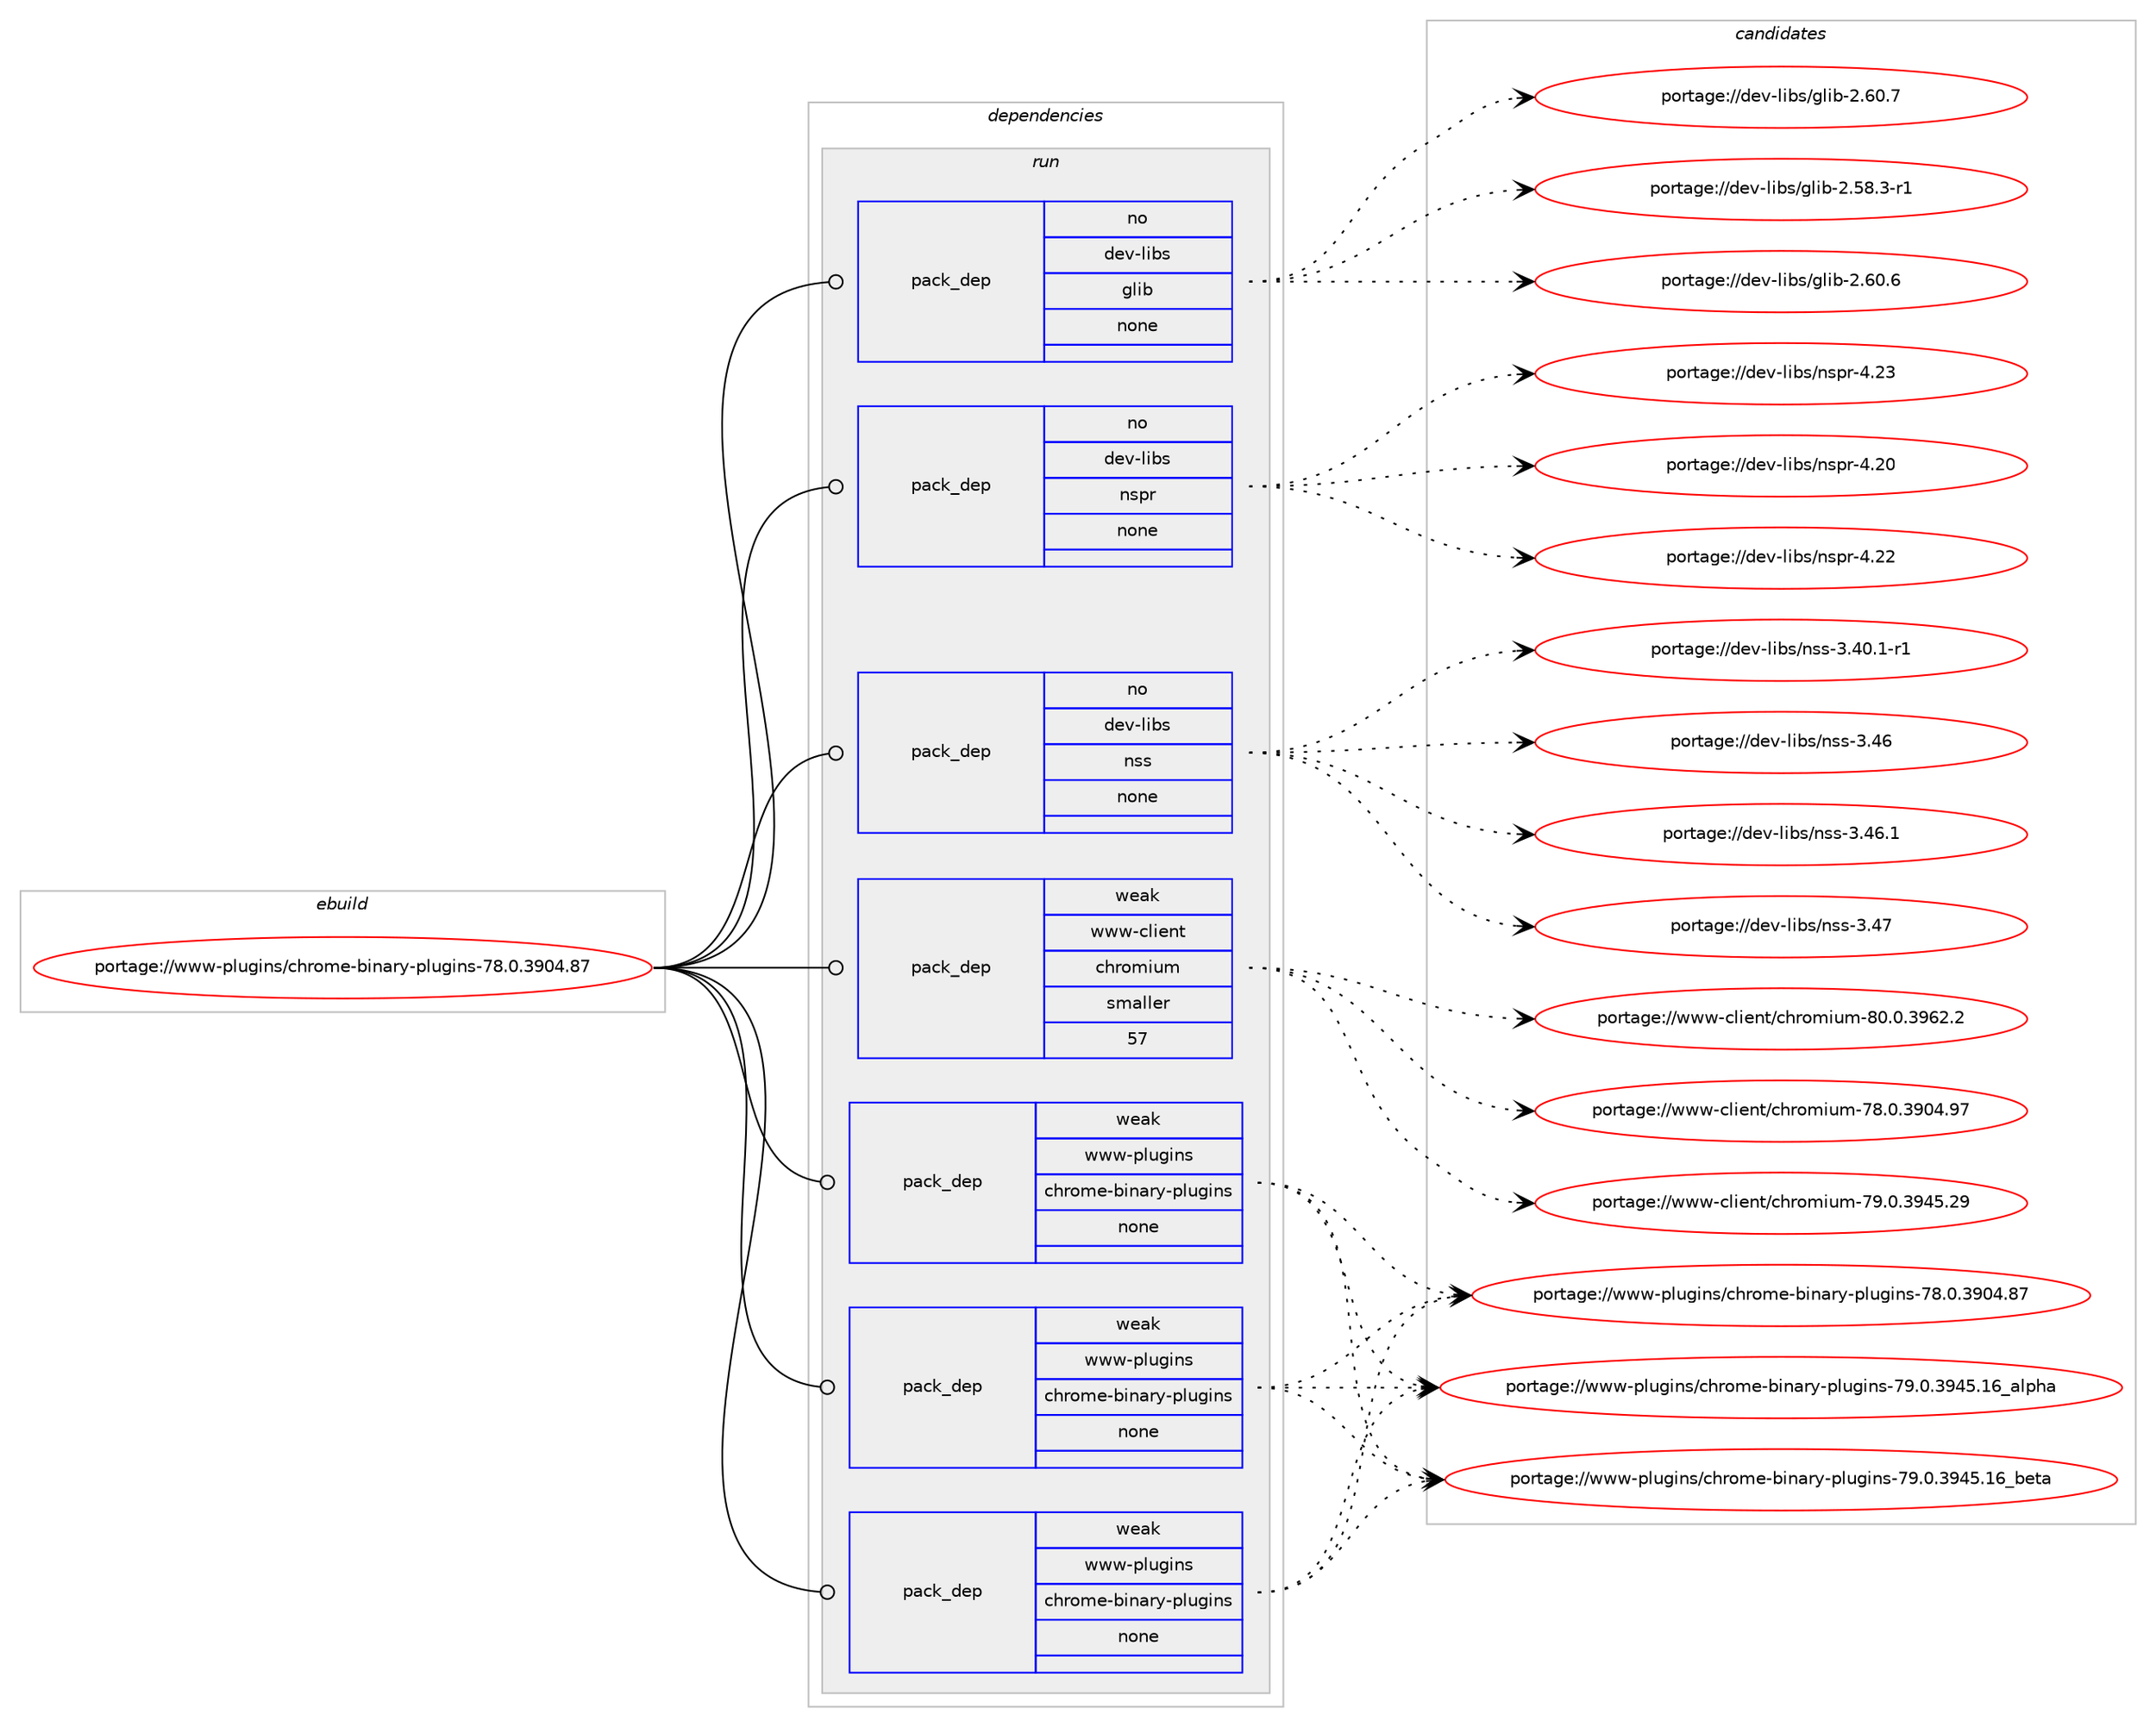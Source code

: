 digraph prolog {

# *************
# Graph options
# *************

newrank=true;
concentrate=true;
compound=true;
graph [rankdir=LR,fontname=Helvetica,fontsize=10,ranksep=1.5];#, ranksep=2.5, nodesep=0.2];
edge  [arrowhead=vee];
node  [fontname=Helvetica,fontsize=10];

# **********
# The ebuild
# **********

subgraph cluster_leftcol {
color=gray;
rank=same;
label=<<i>ebuild</i>>;
id [label="portage://www-plugins/chrome-binary-plugins-78.0.3904.87", color=red, width=4, href="../www-plugins/chrome-binary-plugins-78.0.3904.87.svg"];
}

# ****************
# The dependencies
# ****************

subgraph cluster_midcol {
color=gray;
label=<<i>dependencies</i>>;
subgraph cluster_compile {
fillcolor="#eeeeee";
style=filled;
label=<<i>compile</i>>;
}
subgraph cluster_compileandrun {
fillcolor="#eeeeee";
style=filled;
label=<<i>compile and run</i>>;
}
subgraph cluster_run {
fillcolor="#eeeeee";
style=filled;
label=<<i>run</i>>;
subgraph pack328548 {
dependency442900 [label=<<TABLE BORDER="0" CELLBORDER="1" CELLSPACING="0" CELLPADDING="4" WIDTH="220"><TR><TD ROWSPAN="6" CELLPADDING="30">pack_dep</TD></TR><TR><TD WIDTH="110">no</TD></TR><TR><TD>dev-libs</TD></TR><TR><TD>glib</TD></TR><TR><TD>none</TD></TR><TR><TD></TD></TR></TABLE>>, shape=none, color=blue];
}
id:e -> dependency442900:w [weight=20,style="solid",arrowhead="odot"];
subgraph pack328549 {
dependency442901 [label=<<TABLE BORDER="0" CELLBORDER="1" CELLSPACING="0" CELLPADDING="4" WIDTH="220"><TR><TD ROWSPAN="6" CELLPADDING="30">pack_dep</TD></TR><TR><TD WIDTH="110">no</TD></TR><TR><TD>dev-libs</TD></TR><TR><TD>nspr</TD></TR><TR><TD>none</TD></TR><TR><TD></TD></TR></TABLE>>, shape=none, color=blue];
}
id:e -> dependency442901:w [weight=20,style="solid",arrowhead="odot"];
subgraph pack328550 {
dependency442902 [label=<<TABLE BORDER="0" CELLBORDER="1" CELLSPACING="0" CELLPADDING="4" WIDTH="220"><TR><TD ROWSPAN="6" CELLPADDING="30">pack_dep</TD></TR><TR><TD WIDTH="110">no</TD></TR><TR><TD>dev-libs</TD></TR><TR><TD>nss</TD></TR><TR><TD>none</TD></TR><TR><TD></TD></TR></TABLE>>, shape=none, color=blue];
}
id:e -> dependency442902:w [weight=20,style="solid",arrowhead="odot"];
subgraph pack328551 {
dependency442903 [label=<<TABLE BORDER="0" CELLBORDER="1" CELLSPACING="0" CELLPADDING="4" WIDTH="220"><TR><TD ROWSPAN="6" CELLPADDING="30">pack_dep</TD></TR><TR><TD WIDTH="110">weak</TD></TR><TR><TD>www-client</TD></TR><TR><TD>chromium</TD></TR><TR><TD>smaller</TD></TR><TR><TD>57</TD></TR></TABLE>>, shape=none, color=blue];
}
id:e -> dependency442903:w [weight=20,style="solid",arrowhead="odot"];
subgraph pack328552 {
dependency442904 [label=<<TABLE BORDER="0" CELLBORDER="1" CELLSPACING="0" CELLPADDING="4" WIDTH="220"><TR><TD ROWSPAN="6" CELLPADDING="30">pack_dep</TD></TR><TR><TD WIDTH="110">weak</TD></TR><TR><TD>www-plugins</TD></TR><TR><TD>chrome-binary-plugins</TD></TR><TR><TD>none</TD></TR><TR><TD></TD></TR></TABLE>>, shape=none, color=blue];
}
id:e -> dependency442904:w [weight=20,style="solid",arrowhead="odot"];
subgraph pack328553 {
dependency442905 [label=<<TABLE BORDER="0" CELLBORDER="1" CELLSPACING="0" CELLPADDING="4" WIDTH="220"><TR><TD ROWSPAN="6" CELLPADDING="30">pack_dep</TD></TR><TR><TD WIDTH="110">weak</TD></TR><TR><TD>www-plugins</TD></TR><TR><TD>chrome-binary-plugins</TD></TR><TR><TD>none</TD></TR><TR><TD></TD></TR></TABLE>>, shape=none, color=blue];
}
id:e -> dependency442905:w [weight=20,style="solid",arrowhead="odot"];
subgraph pack328554 {
dependency442906 [label=<<TABLE BORDER="0" CELLBORDER="1" CELLSPACING="0" CELLPADDING="4" WIDTH="220"><TR><TD ROWSPAN="6" CELLPADDING="30">pack_dep</TD></TR><TR><TD WIDTH="110">weak</TD></TR><TR><TD>www-plugins</TD></TR><TR><TD>chrome-binary-plugins</TD></TR><TR><TD>none</TD></TR><TR><TD></TD></TR></TABLE>>, shape=none, color=blue];
}
id:e -> dependency442906:w [weight=20,style="solid",arrowhead="odot"];
}
}

# **************
# The candidates
# **************

subgraph cluster_choices {
rank=same;
color=gray;
label=<<i>candidates</i>>;

subgraph choice328548 {
color=black;
nodesep=1;
choiceportage10010111845108105981154710310810598455046535646514511449 [label="portage://dev-libs/glib-2.58.3-r1", color=red, width=4,href="../dev-libs/glib-2.58.3-r1.svg"];
choiceportage1001011184510810598115471031081059845504654484654 [label="portage://dev-libs/glib-2.60.6", color=red, width=4,href="../dev-libs/glib-2.60.6.svg"];
choiceportage1001011184510810598115471031081059845504654484655 [label="portage://dev-libs/glib-2.60.7", color=red, width=4,href="../dev-libs/glib-2.60.7.svg"];
dependency442900:e -> choiceportage10010111845108105981154710310810598455046535646514511449:w [style=dotted,weight="100"];
dependency442900:e -> choiceportage1001011184510810598115471031081059845504654484654:w [style=dotted,weight="100"];
dependency442900:e -> choiceportage1001011184510810598115471031081059845504654484655:w [style=dotted,weight="100"];
}
subgraph choice328549 {
color=black;
nodesep=1;
choiceportage1001011184510810598115471101151121144552465048 [label="portage://dev-libs/nspr-4.20", color=red, width=4,href="../dev-libs/nspr-4.20.svg"];
choiceportage1001011184510810598115471101151121144552465050 [label="portage://dev-libs/nspr-4.22", color=red, width=4,href="../dev-libs/nspr-4.22.svg"];
choiceportage1001011184510810598115471101151121144552465051 [label="portage://dev-libs/nspr-4.23", color=red, width=4,href="../dev-libs/nspr-4.23.svg"];
dependency442901:e -> choiceportage1001011184510810598115471101151121144552465048:w [style=dotted,weight="100"];
dependency442901:e -> choiceportage1001011184510810598115471101151121144552465050:w [style=dotted,weight="100"];
dependency442901:e -> choiceportage1001011184510810598115471101151121144552465051:w [style=dotted,weight="100"];
}
subgraph choice328550 {
color=black;
nodesep=1;
choiceportage100101118451081059811547110115115455146524846494511449 [label="portage://dev-libs/nss-3.40.1-r1", color=red, width=4,href="../dev-libs/nss-3.40.1-r1.svg"];
choiceportage1001011184510810598115471101151154551465254 [label="portage://dev-libs/nss-3.46", color=red, width=4,href="../dev-libs/nss-3.46.svg"];
choiceportage10010111845108105981154711011511545514652544649 [label="portage://dev-libs/nss-3.46.1", color=red, width=4,href="../dev-libs/nss-3.46.1.svg"];
choiceportage1001011184510810598115471101151154551465255 [label="portage://dev-libs/nss-3.47", color=red, width=4,href="../dev-libs/nss-3.47.svg"];
dependency442902:e -> choiceportage100101118451081059811547110115115455146524846494511449:w [style=dotted,weight="100"];
dependency442902:e -> choiceportage1001011184510810598115471101151154551465254:w [style=dotted,weight="100"];
dependency442902:e -> choiceportage10010111845108105981154711011511545514652544649:w [style=dotted,weight="100"];
dependency442902:e -> choiceportage1001011184510810598115471101151154551465255:w [style=dotted,weight="100"];
}
subgraph choice328551 {
color=black;
nodesep=1;
choiceportage1191191194599108105101110116479910411411110910511710945555646484651574852465755 [label="portage://www-client/chromium-78.0.3904.97", color=red, width=4,href="../www-client/chromium-78.0.3904.97.svg"];
choiceportage1191191194599108105101110116479910411411110910511710945555746484651575253465057 [label="portage://www-client/chromium-79.0.3945.29", color=red, width=4,href="../www-client/chromium-79.0.3945.29.svg"];
choiceportage11911911945991081051011101164799104114111109105117109455648464846515754504650 [label="portage://www-client/chromium-80.0.3962.2", color=red, width=4,href="../www-client/chromium-80.0.3962.2.svg"];
dependency442903:e -> choiceportage1191191194599108105101110116479910411411110910511710945555646484651574852465755:w [style=dotted,weight="100"];
dependency442903:e -> choiceportage1191191194599108105101110116479910411411110910511710945555746484651575253465057:w [style=dotted,weight="100"];
dependency442903:e -> choiceportage11911911945991081051011101164799104114111109105117109455648464846515754504650:w [style=dotted,weight="100"];
}
subgraph choice328552 {
color=black;
nodesep=1;
choiceportage1191191194511210811710310511011547991041141111091014598105110971141214511210811710310511011545555646484651574852465655 [label="portage://www-plugins/chrome-binary-plugins-78.0.3904.87", color=red, width=4,href="../www-plugins/chrome-binary-plugins-78.0.3904.87.svg"];
choiceportage1191191194511210811710310511011547991041141111091014598105110971141214511210811710310511011545555746484651575253464954959710811210497 [label="portage://www-plugins/chrome-binary-plugins-79.0.3945.16_alpha", color=red, width=4,href="../www-plugins/chrome-binary-plugins-79.0.3945.16_alpha.svg"];
choiceportage1191191194511210811710310511011547991041141111091014598105110971141214511210811710310511011545555746484651575253464954959810111697 [label="portage://www-plugins/chrome-binary-plugins-79.0.3945.16_beta", color=red, width=4,href="../www-plugins/chrome-binary-plugins-79.0.3945.16_beta.svg"];
dependency442904:e -> choiceportage1191191194511210811710310511011547991041141111091014598105110971141214511210811710310511011545555646484651574852465655:w [style=dotted,weight="100"];
dependency442904:e -> choiceportage1191191194511210811710310511011547991041141111091014598105110971141214511210811710310511011545555746484651575253464954959710811210497:w [style=dotted,weight="100"];
dependency442904:e -> choiceportage1191191194511210811710310511011547991041141111091014598105110971141214511210811710310511011545555746484651575253464954959810111697:w [style=dotted,weight="100"];
}
subgraph choice328553 {
color=black;
nodesep=1;
choiceportage1191191194511210811710310511011547991041141111091014598105110971141214511210811710310511011545555646484651574852465655 [label="portage://www-plugins/chrome-binary-plugins-78.0.3904.87", color=red, width=4,href="../www-plugins/chrome-binary-plugins-78.0.3904.87.svg"];
choiceportage1191191194511210811710310511011547991041141111091014598105110971141214511210811710310511011545555746484651575253464954959710811210497 [label="portage://www-plugins/chrome-binary-plugins-79.0.3945.16_alpha", color=red, width=4,href="../www-plugins/chrome-binary-plugins-79.0.3945.16_alpha.svg"];
choiceportage1191191194511210811710310511011547991041141111091014598105110971141214511210811710310511011545555746484651575253464954959810111697 [label="portage://www-plugins/chrome-binary-plugins-79.0.3945.16_beta", color=red, width=4,href="../www-plugins/chrome-binary-plugins-79.0.3945.16_beta.svg"];
dependency442905:e -> choiceportage1191191194511210811710310511011547991041141111091014598105110971141214511210811710310511011545555646484651574852465655:w [style=dotted,weight="100"];
dependency442905:e -> choiceportage1191191194511210811710310511011547991041141111091014598105110971141214511210811710310511011545555746484651575253464954959710811210497:w [style=dotted,weight="100"];
dependency442905:e -> choiceportage1191191194511210811710310511011547991041141111091014598105110971141214511210811710310511011545555746484651575253464954959810111697:w [style=dotted,weight="100"];
}
subgraph choice328554 {
color=black;
nodesep=1;
choiceportage1191191194511210811710310511011547991041141111091014598105110971141214511210811710310511011545555646484651574852465655 [label="portage://www-plugins/chrome-binary-plugins-78.0.3904.87", color=red, width=4,href="../www-plugins/chrome-binary-plugins-78.0.3904.87.svg"];
choiceportage1191191194511210811710310511011547991041141111091014598105110971141214511210811710310511011545555746484651575253464954959710811210497 [label="portage://www-plugins/chrome-binary-plugins-79.0.3945.16_alpha", color=red, width=4,href="../www-plugins/chrome-binary-plugins-79.0.3945.16_alpha.svg"];
choiceportage1191191194511210811710310511011547991041141111091014598105110971141214511210811710310511011545555746484651575253464954959810111697 [label="portage://www-plugins/chrome-binary-plugins-79.0.3945.16_beta", color=red, width=4,href="../www-plugins/chrome-binary-plugins-79.0.3945.16_beta.svg"];
dependency442906:e -> choiceportage1191191194511210811710310511011547991041141111091014598105110971141214511210811710310511011545555646484651574852465655:w [style=dotted,weight="100"];
dependency442906:e -> choiceportage1191191194511210811710310511011547991041141111091014598105110971141214511210811710310511011545555746484651575253464954959710811210497:w [style=dotted,weight="100"];
dependency442906:e -> choiceportage1191191194511210811710310511011547991041141111091014598105110971141214511210811710310511011545555746484651575253464954959810111697:w [style=dotted,weight="100"];
}
}

}
